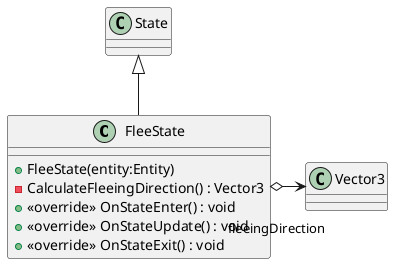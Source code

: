 @startuml
class FleeState {
    + FleeState(entity:Entity)
    - CalculateFleeingDirection() : Vector3
    + <<override>> OnStateEnter() : void
    + <<override>> OnStateUpdate() : void
    + <<override>> OnStateExit() : void
}
State <|-- FleeState
FleeState o-> "fleeingDirection" Vector3
@enduml
